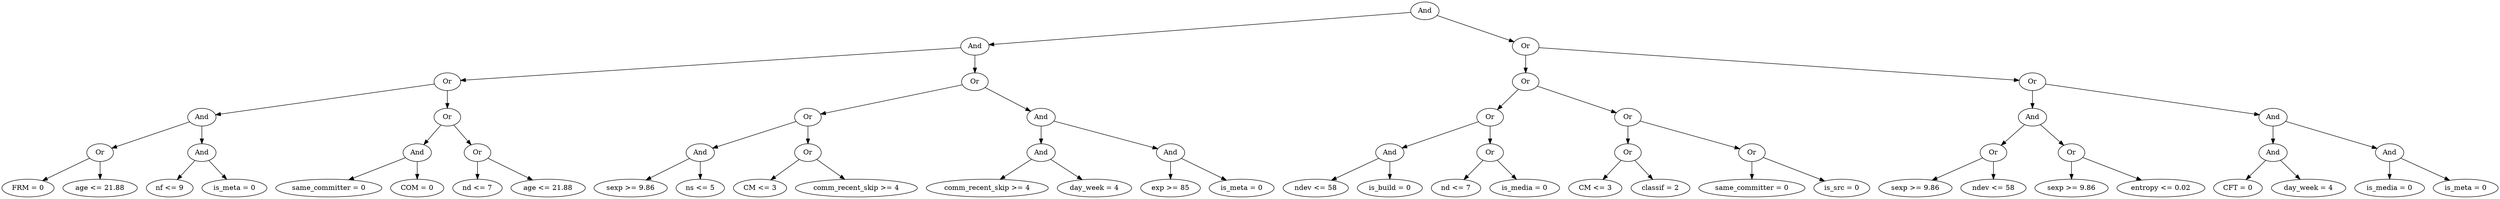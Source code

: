 digraph G {
	graph [bb="0,0,4197.1,396",
		dpi=78
	];
	node [label="\N"];
	1	 [height=0.5,
		label=And,
		pos="2194.8,378",
		width=0.75];
	2	 [height=0.5,
		label=And,
		pos="1633.8,306",
		width=0.75];
	1 -> 2	 [pos="e,1660.1,310.28 2168.5,373.72 2077.4,362.35 1775.2,324.64 1670.2,311.54"];
	3	 [height=0.5,
		label=Or,
		pos="2615.8,306",
		width=0.75];
	1 -> 3	 [pos="e,2590,311.3 2220.9,372.67 2293.2,360.64 2497.1,326.75 2580,312.95"];
	4	 [height=0.5,
		label=Or,
		pos="747.85,234",
		width=0.75];
	2 -> 4	 [pos="e,774.64,237.12 1606.8,302.87 1478.8,292.75 932.98,249.63 784.99,237.93"];
	5	 [height=0.5,
		label=Or,
		pos="1633.8,234",
		width=0.75];
	2 -> 5	 [pos="e,1633.8,252.1 1633.8,287.7 1633.8,279.98 1633.8,270.71 1633.8,262.11"];
	8	 [height=0.5,
		label=And,
		pos="335.85,162",
		width=0.75];
	4 -> 8	 [pos="e,361.87,167.42 722.07,228.62 651.35,216.6 454.06,183.09 372.18,169.17"];
	9	 [height=0.5,
		label=Or,
		pos="747.85,162",
		width=0.75];
	4 -> 9	 [pos="e,747.85,180.1 747.85,215.7 747.85,207.98 747.85,198.71 747.85,190.11"];
	16	 [height=0.5,
		label=Or,
		pos="165.85,90",
		width=0.75];
	8 -> 16	 [pos="e,188.24,100.22 313.27,151.7 283.6,139.49 231.29,117.95 197.63,104.09"];
	17	 [height=0.5,
		label=And,
		pos="335.85,90",
		width=0.75];
	8 -> 17	 [pos="e,335.85,108.1 335.85,143.7 335.85,135.98 335.85,126.71 335.85,118.11"];
	32	 [height=0.5,
		label="FRM = 0",
		pos="44.846,18",
		width=1.2457];
	16 -> 32	 [pos="e,69.574,33.305 146.14,77.597 127.85,67.021 100.27,51.064 78.503,38.471"];
	33	 [height=0.5,
		label="age <= 21.88",
		pos="165.85,18",
		width=1.6249];
	16 -> 33	 [pos="e,165.85,36.104 165.85,71.697 165.85,63.983 165.85,54.712 165.85,46.112"];
	34	 [height=0.5,
		label="nf <= 9",
		pos="280.85,18",
		width=1.0652];
	17 -> 34	 [pos="e,293.52,35.134 323.91,73.811 316.9,64.889 307.88,53.407 299.91,43.259"];
	35	 [height=0.5,
		label="is_meta = 0",
		pos="390.85,18",
		width=1.4804];
	17 -> 35	 [pos="e,377.78,35.628 347.78,73.811 354.69,65.015 363.56,53.73 371.45,43.688"];
	18	 [height=0.5,
		label=And,
		pos="695.85,90",
		width=0.75];
	9 -> 18	 [pos="e,707.35,106.49 736.31,145.46 729.57,136.4 720.94,124.79 713.39,114.61"];
	19	 [height=0.5,
		label=Or,
		pos="799.85,90",
		width=0.75];
	9 -> 19	 [pos="e,788.34,106.49 759.39,145.46 766.12,136.4 774.75,124.79 782.31,114.61"];
	36	 [height=0.5,
		label="same_committer = 0",
		pos="546.85,18",
		width=2.3651];
	18 -> 36	 [pos="e,580.25,34.694 674.5,78.971 652.38,68.578 617.21,52.055 589.38,38.982"];
	37	 [height=0.5,
		label="COM = 0",
		pos="695.85,18",
		width=1.2818];
	18 -> 37	 [pos="e,695.85,36.104 695.85,71.697 695.85,63.983 695.85,54.712 695.85,46.112"];
	38	 [height=0.5,
		label="nd <= 7",
		pos="799.85,18",
		width=1.1193];
	19 -> 38	 [pos="e,799.85,36.104 799.85,71.697 799.85,63.983 799.85,54.712 799.85,46.112"];
	39	 [height=0.5,
		label="age <= 21.88",
		pos="916.85,18",
		width=1.6249];
	19 -> 39	 [pos="e,891.04,34.44 819.43,77.284 836.54,67.045 861.79,51.941 882.29,39.674"];
	10	 [height=0.5,
		label=Or,
		pos="1352.8,162",
		width=0.75];
	5 -> 10	 [pos="e,1377.7,169.2 1608.9,226.79 1558.6,214.26 1444.9,185.93 1387.4,171.62"];
	11	 [height=0.5,
		label=And,
		pos="1743.8,162",
		width=0.75];
	5 -> 11	 [pos="e,1724.9,175.05 1653,220.81 1670.5,209.67 1696.6,193.06 1716.3,180.5"];
	20	 [height=0.5,
		label=And,
		pos="1168.8,90",
		width=0.75];
	10 -> 20	 [pos="e,1191.8,99.724 1329.9,152.28 1297.6,139.98 1238.5,117.49 1201.6,103.45"];
	21	 [height=0.5,
		label=Or,
		pos="1352.8,90",
		width=0.75];
	10 -> 21	 [pos="e,1352.8,108.1 1352.8,143.7 1352.8,135.98 1352.8,126.71 1352.8,118.11"];
	40	 [height=0.5,
		label="sexp >= 9.86",
		pos="1052.8,18",
		width=1.6429];
	20 -> 40	 [pos="e,1078.4,34.44 1149.4,77.284 1132.5,67.045 1107.4,51.941 1087.1,39.674"];
	41	 [height=0.5,
		label="ns <= 5",
		pos="1168.8,18",
		width=1.0832];
	20 -> 41	 [pos="e,1168.8,36.104 1168.8,71.697 1168.8,63.983 1168.8,54.712 1168.8,46.112"];
	42	 [height=0.5,
		label="CM <= 3",
		pos="1270.8,18",
		width=1.2457];
	21 -> 42	 [pos="e,1289,34.507 1336.6,75.17 1325.3,65.469 1309.8,52.293 1296.8,41.14"];
	43	 [height=0.5,
		label="comm_recent_skip >= 4",
		pos="1434.8,18",
		width=2.7984];
	21 -> 43	 [pos="e,1415.2,35.764 1369,75.17 1380,65.799 1394.8,53.186 1407.6,42.285"];
	22	 [height=0.5,
		label=And,
		pos="1743.8,90",
		width=0.75];
	11 -> 22	 [pos="e,1743.8,108.1 1743.8,143.7 1743.8,135.98 1743.8,126.71 1743.8,118.11"];
	23	 [height=0.5,
		label=And,
		pos="1961.8,90",
		width=0.75];
	11 -> 23	 [pos="e,1938.1,98.615 1767.6,153.38 1806.5,140.88 1883.9,116.02 1928.4,101.75"];
	44	 [height=0.5,
		label="comm_recent_skip >= 4",
		pos="1653.8,18",
		width=2.7984];
	22 -> 44	 [pos="e,1675.5,35.824 1726.9,75.834 1714.7,66.365 1698,53.347 1683.6,42.159"];
	45	 [height=0.5,
		label="day_week = 4",
		pos="1833.8,18",
		width=1.7151];
	22 -> 45	 [pos="e,1813.2,35.057 1760.8,75.834 1773.2,66.166 1790.4,52.799 1805,41.457"];
	46	 [height=0.5,
		label="exp >= 85",
		pos="1961.8,18",
		width=1.336];
	23 -> 46	 [pos="e,1961.8,36.104 1961.8,71.697 1961.8,63.983 1961.8,54.712 1961.8,46.112"];
	47	 [height=0.5,
		label="is_meta = 0",
		pos="2080.8,18",
		width=1.4804];
	23 -> 47	 [pos="e,2055.3,33.998 1981.5,77.441 1999.2,67.044 2025.5,51.539 2046.7,39.112"];
	6	 [height=0.5,
		label=Or,
		pos="2615.8,234",
		width=0.75];
	3 -> 6	 [pos="e,2615.8,252.1 2615.8,287.7 2615.8,279.98 2615.8,270.71 2615.8,262.11"];
	7	 [height=0.5,
		label=Or,
		pos="3411.8,234",
		width=0.75];
	3 -> 7	 [pos="e,3384.9,237.37 2642.8,302.63 2761.5,292.19 3238.1,250.28 3374.9,238.25"];
	12	 [height=0.5,
		label=Or,
		pos="2499.8,162",
		width=0.75];
	6 -> 12	 [pos="e,2519.3,174.75 2596.4,221.28 2577.7,209.98 2549.1,192.74 2527.9,179.94"];
	13	 [height=0.5,
		label=Or,
		pos="2734.8,162",
		width=0.75];
	6 -> 13	 [pos="e,2715.2,174.58 2635.5,221.44 2654.8,210.09 2684.4,192.66 2706.3,179.78"];
	24	 [height=0.5,
		label=And,
		pos="2329.8,90",
		width=0.75];
	12 -> 24	 [pos="e,2352.2,100.22 2477.3,151.7 2447.6,139.49 2395.3,117.95 2361.6,104.09"];
	25	 [height=0.5,
		label=Or,
		pos="2499.8,90",
		width=0.75];
	12 -> 25	 [pos="e,2499.8,108.1 2499.8,143.7 2499.8,135.98 2499.8,126.71 2499.8,118.11"];
	48	 [height=0.5,
		label="ndev <= 58",
		pos="2204.8,18",
		width=1.4624];
	24 -> 48	 [pos="e,2231.4,33.88 2309.8,77.753 2291.1,67.291 2262.8,51.468 2240.3,38.878"];
	49	 [height=0.5,
		label="is_build = 0",
		pos="2329.8,18",
		width=1.4985];
	24 -> 49	 [pos="e,2329.8,36.104 2329.8,71.697 2329.8,63.983 2329.8,54.712 2329.8,46.112"];
	50	 [height=0.5,
		label="nd <= 7",
		pos="2441.8,18",
		width=1.1193];
	25 -> 50	 [pos="e,2455.2,35.134 2487.3,73.811 2479.8,64.8 2470.2,53.177 2461.7,42.955"];
	51	 [height=0.5,
		label="is_media = 0",
		pos="2557.8,18",
		width=1.6068];
	25 -> 51	 [pos="e,2544.1,35.628 2512.4,73.811 2519.8,64.927 2529.3,53.504 2537.6,43.388"];
	26	 [height=0.5,
		label=Or,
		pos="2734.8,90",
		width=0.75];
	13 -> 26	 [pos="e,2734.8,108.1 2734.8,143.7 2734.8,135.98 2734.8,126.71 2734.8,118.11"];
	27	 [height=0.5,
		label=Or,
		pos="2940.8,90",
		width=0.75];
	13 -> 27	 [pos="e,2917.2,99.044 2758.5,152.97 2795.1,140.53 2865.6,116.55 2907.5,102.35"];
	52	 [height=0.5,
		label="CM <= 3",
		pos="2678.8,18",
		width=1.2457];
	26 -> 52	 [pos="e,2692.1,35.628 2722.7,73.811 2715.7,65.015 2706.6,53.73 2698.6,43.688"];
	53	 [height=0.5,
		label="classif = 2",
		pos="2789.8,18",
		width=1.336];
	26 -> 53	 [pos="e,2776.8,35.628 2746.8,73.811 2753.7,65.015 2762.6,53.73 2770.4,43.688"];
	54	 [height=0.5,
		label="same_committer = 0",
		pos="2940.8,18",
		width=2.3651];
	27 -> 54	 [pos="e,2940.8,36.104 2940.8,71.697 2940.8,63.983 2940.8,54.712 2940.8,46.112"];
	55	 [height=0.5,
		label="is_src = 0",
		pos="3091.8,18",
		width=1.3179];
	27 -> 55	 [pos="e,3063,32.365 2962.5,78.971 2986.2,67.966 3024.8,50.09 3053.6,36.713"];
	14	 [height=0.5,
		label=And,
		pos="3411.8,162",
		width=0.75];
	7 -> 14	 [pos="e,3411.8,180.1 3411.8,215.7 3411.8,207.98 3411.8,198.71 3411.8,190.11"];
	15	 [height=0.5,
		label=And,
		pos="3814.8,162",
		width=0.75];
	7 -> 15	 [pos="e,3789,167.49 3437.7,228.51 3507.2,216.43 3698.8,183.16 3778.9,169.25"];
	28	 [height=0.5,
		label=Or,
		pos="3346.8,90",
		width=0.75];
	14 -> 28	 [pos="e,3360.6,105.82 3398.1,146.15 3389.2,136.6 3377.5,123.99 3367.5,113.25"];
	29	 [height=0.5,
		label=Or,
		pos="3476.8,90",
		width=0.75];
	14 -> 29	 [pos="e,3463.1,105.82 3425.6,146.15 3434.5,136.6 3446.2,123.99 3456.2,113.25"];
	56	 [height=0.5,
		label="sexp >= 9.86",
		pos="3216.8,18",
		width=1.6429];
	28 -> 56	 [pos="e,3244.7,34.017 3326.5,78.063 3307.1,67.607 3277.4,51.599 3253.8,38.885"];
	57	 [height=0.5,
		label="ndev <= 58",
		pos="3346.8,18",
		width=1.4624];
	28 -> 57	 [pos="e,3346.8,36.104 3346.8,71.697 3346.8,63.983 3346.8,54.712 3346.8,46.112"];
	58	 [height=0.5,
		label="sexp >= 9.86",
		pos="3476.8,18",
		width=1.6429];
	29 -> 58	 [pos="e,3476.8,36.104 3476.8,71.697 3476.8,63.983 3476.8,54.712 3476.8,46.112"];
	59	 [height=0.5,
		label="entropy <= 0.02",
		pos="3623.8,18",
		width=1.9318];
	29 -> 59	 [pos="e,3592.1,34.098 3498.2,78.821 3520.3,68.306 3555.3,51.633 3582.8,38.557"];
	30	 [height=0.5,
		label=And,
		pos="3814.8,90",
		width=0.75];
	15 -> 30	 [pos="e,3814.8,108.1 3814.8,143.7 3814.8,135.98 3814.8,126.71 3814.8,118.11"];
	31	 [height=0.5,
		label=And,
		pos="4014.8,90",
		width=0.75];
	15 -> 31	 [pos="e,3991.4,99.223 3838.2,152.83 3873.6,140.43 3941.1,116.8 3981.7,102.61"];
	60	 [height=0.5,
		label="CFT = 0",
		pos="3753.8,18",
		width=1.1916];
	30 -> 60	 [pos="e,3768,35.29 3801.9,74.155 3794,65.072 3783.7,53.243 3774.6,42.87"];
	61	 [height=0.5,
		label="day_week = 4",
		pos="3876.8,18",
		width=1.7151];
	30 -> 61	 [pos="e,3862,35.789 3828,74.155 3835.9,65.2 3846.2,53.576 3855.3,43.309"];
	62	 [height=0.5,
		label="is_media = 0",
		pos="4014.8,18",
		width=1.6068];
	31 -> 62	 [pos="e,4014.8,36.104 4014.8,71.697 4014.8,63.983 4014.8,54.712 4014.8,46.112"];
	63	 [height=0.5,
		label="is_meta = 0",
		pos="4143.8,18",
		width=1.4804];
	31 -> 63	 [pos="e,4116.8,33.692 4035.3,77.908 4054.7,67.358 4084.4,51.256 4107.8,38.551"];
}
